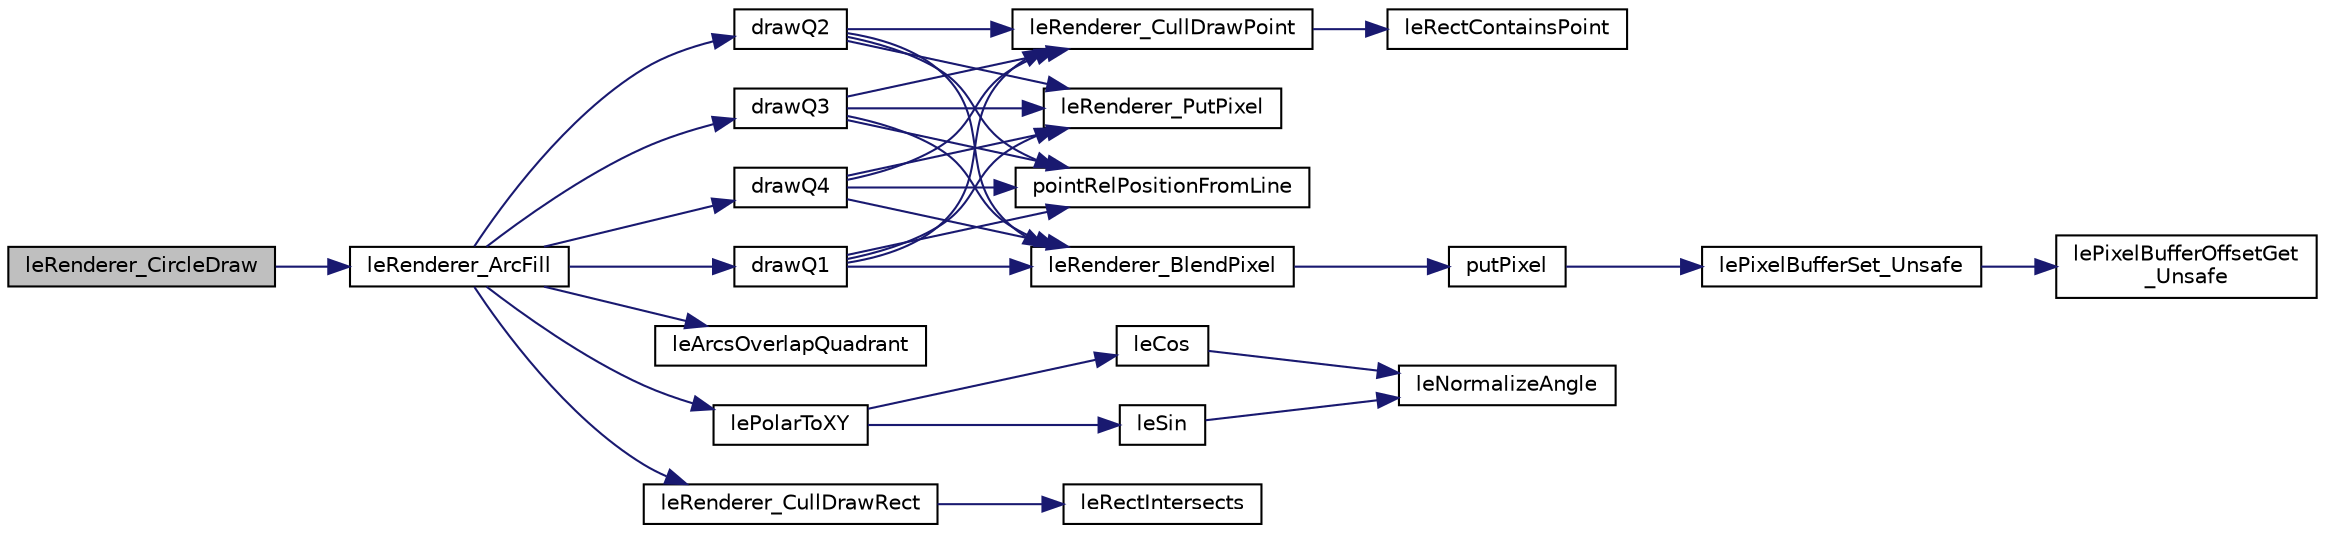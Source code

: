 digraph "leRenderer_CircleDraw"
{
 // LATEX_PDF_SIZE
  edge [fontname="Helvetica",fontsize="10",labelfontname="Helvetica",labelfontsize="10"];
  node [fontname="Helvetica",fontsize="10",shape=record];
  rankdir="LR";
  Node1 [label="leRenderer_CircleDraw",height=0.2,width=0.4,color="black", fillcolor="grey75", style="filled", fontcolor="black",tooltip=" "];
  Node1 -> Node2 [color="midnightblue",fontsize="10",style="solid",fontname="Helvetica"];
  Node2 [label="leRenderer_ArcFill",height=0.2,width=0.4,color="black", fillcolor="white", style="filled",URL="$legato__draw__arc_8c.html#a9f7699c12df52585cf6e5f29c8c97a88",tooltip=" "];
  Node2 -> Node3 [color="midnightblue",fontsize="10",style="solid",fontname="Helvetica"];
  Node3 [label="drawQ1",height=0.2,width=0.4,color="black", fillcolor="white", style="filled",URL="$legato__draw__arc_8c.html#a13a03606b8c2a26e466831af547c112d",tooltip=" "];
  Node3 -> Node4 [color="midnightblue",fontsize="10",style="solid",fontname="Helvetica"];
  Node4 [label="leRenderer_BlendPixel",height=0.2,width=0.4,color="black", fillcolor="white", style="filled",URL="$legato__draw_8c.html#af81f2f4cfe7f8a0412174677151a41b8",tooltip=" "];
  Node4 -> Node5 [color="midnightblue",fontsize="10",style="solid",fontname="Helvetica"];
  Node5 [label="putPixel",height=0.2,width=0.4,color="black", fillcolor="white", style="filled",URL="$legato__draw_8c.html#a44d112db78ddddd19c61056a816967f6",tooltip=" "];
  Node5 -> Node6 [color="midnightblue",fontsize="10",style="solid",fontname="Helvetica"];
  Node6 [label="lePixelBufferSet_Unsafe",height=0.2,width=0.4,color="black", fillcolor="white", style="filled",URL="$legato__pixelbuffer_8c.html#a59ec7b62436ec8e72b5627c4ac04e4e5",tooltip=" "];
  Node6 -> Node7 [color="midnightblue",fontsize="10",style="solid",fontname="Helvetica"];
  Node7 [label="lePixelBufferOffsetGet\l_Unsafe",height=0.2,width=0.4,color="black", fillcolor="white", style="filled",URL="$legato__pixelbuffer_8c.html#a4755b271a3f8b3550828220a46ff39e8",tooltip=" "];
  Node3 -> Node8 [color="midnightblue",fontsize="10",style="solid",fontname="Helvetica"];
  Node8 [label="leRenderer_CullDrawPoint",height=0.2,width=0.4,color="black", fillcolor="white", style="filled",URL="$legato__renderer_8c.html#af25140185a935b0973d55d49eb480fcd",tooltip=" "];
  Node8 -> Node9 [color="midnightblue",fontsize="10",style="solid",fontname="Helvetica"];
  Node9 [label="leRectContainsPoint",height=0.2,width=0.4,color="black", fillcolor="white", style="filled",URL="$legato__rect_8c.html#af3d4b3e3b867d2a34f75985366000b97",tooltip=" "];
  Node3 -> Node10 [color="midnightblue",fontsize="10",style="solid",fontname="Helvetica"];
  Node10 [label="leRenderer_PutPixel",height=0.2,width=0.4,color="black", fillcolor="white", style="filled",URL="$legato__draw_8c.html#a5bd8b3cb9a506b9253c8f3dcf1b8df31",tooltip=" "];
  Node3 -> Node11 [color="midnightblue",fontsize="10",style="solid",fontname="Helvetica"];
  Node11 [label="pointRelPositionFromLine",height=0.2,width=0.4,color="black", fillcolor="white", style="filled",URL="$legato__draw__arc_8c.html#ac029e856ac5ffbb57baf3e8434386872",tooltip=" "];
  Node2 -> Node12 [color="midnightblue",fontsize="10",style="solid",fontname="Helvetica"];
  Node12 [label="drawQ2",height=0.2,width=0.4,color="black", fillcolor="white", style="filled",URL="$legato__draw__arc_8c.html#a20cedc9c498e6ae6ac5ef404fb58a31a",tooltip=" "];
  Node12 -> Node4 [color="midnightblue",fontsize="10",style="solid",fontname="Helvetica"];
  Node12 -> Node8 [color="midnightblue",fontsize="10",style="solid",fontname="Helvetica"];
  Node12 -> Node10 [color="midnightblue",fontsize="10",style="solid",fontname="Helvetica"];
  Node12 -> Node11 [color="midnightblue",fontsize="10",style="solid",fontname="Helvetica"];
  Node2 -> Node13 [color="midnightblue",fontsize="10",style="solid",fontname="Helvetica"];
  Node13 [label="drawQ3",height=0.2,width=0.4,color="black", fillcolor="white", style="filled",URL="$legato__draw__arc_8c.html#a221e5c1e099ed8e74886df9eacba0ca3",tooltip=" "];
  Node13 -> Node4 [color="midnightblue",fontsize="10",style="solid",fontname="Helvetica"];
  Node13 -> Node8 [color="midnightblue",fontsize="10",style="solid",fontname="Helvetica"];
  Node13 -> Node10 [color="midnightblue",fontsize="10",style="solid",fontname="Helvetica"];
  Node13 -> Node11 [color="midnightblue",fontsize="10",style="solid",fontname="Helvetica"];
  Node2 -> Node14 [color="midnightblue",fontsize="10",style="solid",fontname="Helvetica"];
  Node14 [label="drawQ4",height=0.2,width=0.4,color="black", fillcolor="white", style="filled",URL="$legato__draw__arc_8c.html#a7de24c7bbcc7db7c43d89fdd66f274f6",tooltip=" "];
  Node14 -> Node4 [color="midnightblue",fontsize="10",style="solid",fontname="Helvetica"];
  Node14 -> Node8 [color="midnightblue",fontsize="10",style="solid",fontname="Helvetica"];
  Node14 -> Node10 [color="midnightblue",fontsize="10",style="solid",fontname="Helvetica"];
  Node14 -> Node11 [color="midnightblue",fontsize="10",style="solid",fontname="Helvetica"];
  Node2 -> Node15 [color="midnightblue",fontsize="10",style="solid",fontname="Helvetica"];
  Node15 [label="leArcsOverlapQuadrant",height=0.2,width=0.4,color="black", fillcolor="white", style="filled",URL="$legato__math_8c.html#ac8fa4d3fdca450d73cb52d557e683c54",tooltip=" "];
  Node2 -> Node16 [color="midnightblue",fontsize="10",style="solid",fontname="Helvetica"];
  Node16 [label="lePolarToXY",height=0.2,width=0.4,color="black", fillcolor="white", style="filled",URL="$legato__math_8c.html#a1c17d8c4a68495b34232e3d0c006c980",tooltip=" "];
  Node16 -> Node17 [color="midnightblue",fontsize="10",style="solid",fontname="Helvetica"];
  Node17 [label="leCos",height=0.2,width=0.4,color="black", fillcolor="white", style="filled",URL="$legato__math_8c.html#a185107bf2b3ccd75aa0255f392ac8bd6",tooltip=" "];
  Node17 -> Node18 [color="midnightblue",fontsize="10",style="solid",fontname="Helvetica"];
  Node18 [label="leNormalizeAngle",height=0.2,width=0.4,color="black", fillcolor="white", style="filled",URL="$legato__math_8c.html#a1c7998e4045fa9bac4f1255392835314",tooltip=" "];
  Node16 -> Node19 [color="midnightblue",fontsize="10",style="solid",fontname="Helvetica"];
  Node19 [label="leSin",height=0.2,width=0.4,color="black", fillcolor="white", style="filled",URL="$legato__math_8c.html#aeada039714dd8ec67eb162207c0219f1",tooltip=" "];
  Node19 -> Node18 [color="midnightblue",fontsize="10",style="solid",fontname="Helvetica"];
  Node2 -> Node20 [color="midnightblue",fontsize="10",style="solid",fontname="Helvetica"];
  Node20 [label="leRenderer_CullDrawRect",height=0.2,width=0.4,color="black", fillcolor="white", style="filled",URL="$legato__renderer_8c.html#a44a51a15a56b9b06042807e28ccdbfa9",tooltip=" "];
  Node20 -> Node21 [color="midnightblue",fontsize="10",style="solid",fontname="Helvetica"];
  Node21 [label="leRectIntersects",height=0.2,width=0.4,color="black", fillcolor="white", style="filled",URL="$legato__rect_8c.html#a3ae2e8d6ed6a3a5af11b9273fb02195d",tooltip=" "];
}
